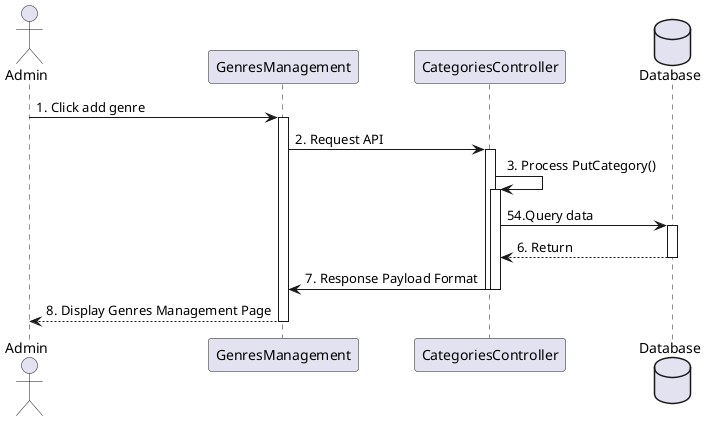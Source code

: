 @startuml
actor       Admin       as user
participant GenresManagement as view

participant CategoriesController as controller

database    Database as db

user -> view ++: 1. Click add genre
view -> controller ++ : 2. Request API
controller -> controller ++ : 3. Process PutCategory()
controller -> db ++ : 54.Query data
db --> controller -- : 6. Return
controller -> view -- : 7. Response Payload Format
deactivate controller
view --> user -- : 8. Display Genres Management Page

@enduml


